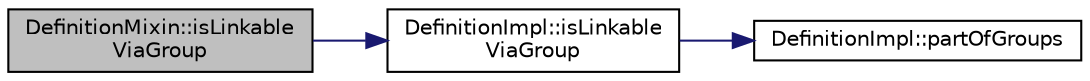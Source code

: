 digraph "DefinitionMixin::isLinkableViaGroup"
{
 // LATEX_PDF_SIZE
  edge [fontname="Helvetica",fontsize="10",labelfontname="Helvetica",labelfontsize="10"];
  node [fontname="Helvetica",fontsize="10",shape=record];
  rankdir="LR";
  Node1 [label="DefinitionMixin::isLinkable\lViaGroup",height=0.2,width=0.4,color="black", fillcolor="grey75", style="filled", fontcolor="black",tooltip=" "];
  Node1 -> Node2 [color="midnightblue",fontsize="10",style="solid",fontname="Helvetica"];
  Node2 [label="DefinitionImpl::isLinkable\lViaGroup",height=0.2,width=0.4,color="black", fillcolor="white", style="filled",URL="$classDefinitionImpl.html#a429133b6298c826acf9f63ac2b80d222",tooltip=" "];
  Node2 -> Node3 [color="midnightblue",fontsize="10",style="solid",fontname="Helvetica"];
  Node3 [label="DefinitionImpl::partOfGroups",height=0.2,width=0.4,color="black", fillcolor="white", style="filled",URL="$classDefinitionImpl.html#a9c74952642b6f99b9fdbce0e02385c31",tooltip=" "];
}
